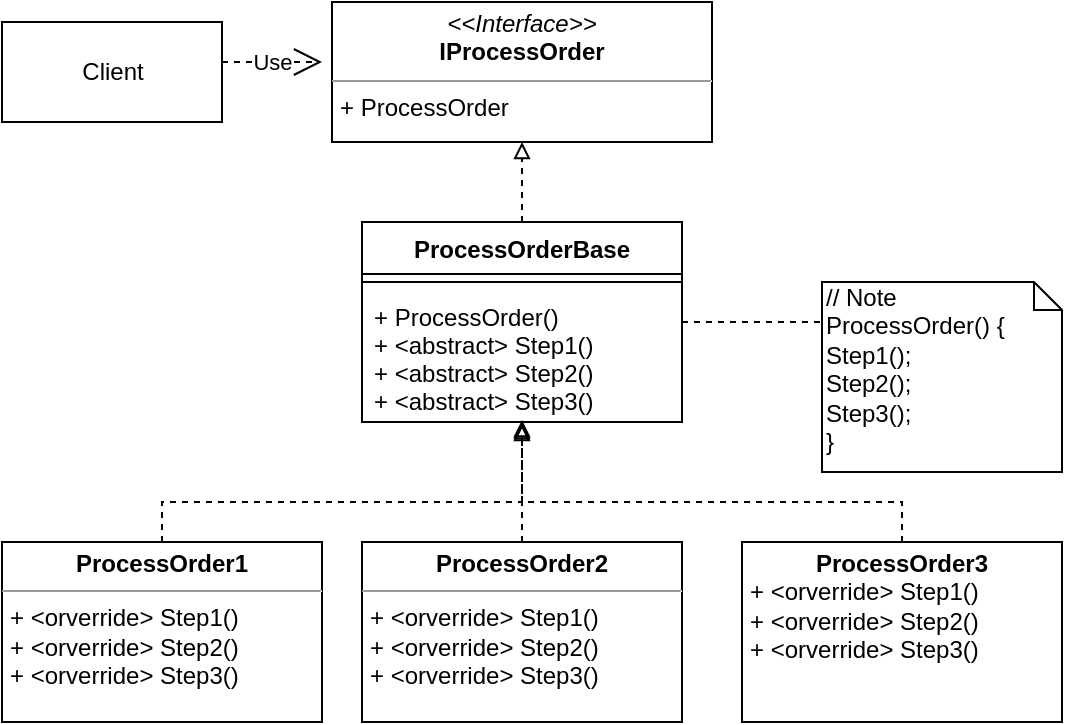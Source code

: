 <mxfile version="13.6.2" type="github" pages="2">
  <diagram id="hyDQ8p5QdGsoKMzmYH94" name="TemplateMethod">
    <mxGraphModel dx="1422" dy="713" grid="1" gridSize="10" guides="1" tooltips="1" connect="1" arrows="1" fold="1" page="1" pageScale="1" pageWidth="827" pageHeight="1169" math="0" shadow="0">
      <root>
        <mxCell id="0" />
        <mxCell id="1" parent="0" />
        <mxCell id="3XteY3ruMQP_n0V01nnD-1" value="&lt;p style=&quot;margin: 0px ; margin-top: 4px ; text-align: center&quot;&gt;&lt;i&gt;&amp;lt;&amp;lt;Interface&amp;gt;&amp;gt;&lt;/i&gt;&lt;br&gt;&lt;b&gt;IProcessOrder&lt;/b&gt;&lt;/p&gt;&lt;hr size=&quot;1&quot;&gt;&lt;p style=&quot;margin: 0px ; margin-left: 4px&quot;&gt;&lt;/p&gt;&lt;p style=&quot;margin: 0px ; margin-left: 4px&quot;&gt;+ ProcessOrder&lt;/p&gt;" style="verticalAlign=top;align=left;overflow=fill;fontSize=12;fontFamily=Helvetica;html=1;" parent="1" vertex="1">
          <mxGeometry x="325" y="80" width="190" height="70" as="geometry" />
        </mxCell>
        <mxCell id="3XteY3ruMQP_n0V01nnD-2" value="" style="edgeStyle=orthogonalEdgeStyle;rounded=0;orthogonalLoop=1;jettySize=auto;html=1;endArrow=block;endFill=0;dashed=1;" parent="1" source="3XteY3ruMQP_n0V01nnD-11" target="3XteY3ruMQP_n0V01nnD-1" edge="1">
          <mxGeometry relative="1" as="geometry" />
        </mxCell>
        <mxCell id="3XteY3ruMQP_n0V01nnD-3" value="// Note&lt;br&gt;ProcessOrder() {&lt;br&gt;Step1();&lt;br&gt;Step2();&lt;br&gt;Step3();&lt;br&gt;}" style="shape=note;whiteSpace=wrap;html=1;size=14;verticalAlign=top;align=left;spacingTop=-6;" parent="1" vertex="1">
          <mxGeometry x="570" y="220" width="120" height="95" as="geometry" />
        </mxCell>
        <mxCell id="3XteY3ruMQP_n0V01nnD-4" value="" style="edgeStyle=orthogonalEdgeStyle;rounded=0;orthogonalLoop=1;jettySize=auto;html=1;dashed=1;endArrow=none;endFill=0;" parent="1" source="3XteY3ruMQP_n0V01nnD-13" target="3XteY3ruMQP_n0V01nnD-3" edge="1">
          <mxGeometry relative="1" as="geometry">
            <Array as="points">
              <mxPoint x="530" y="240" />
              <mxPoint x="530" y="240" />
            </Array>
          </mxGeometry>
        </mxCell>
        <mxCell id="3XteY3ruMQP_n0V01nnD-5" style="edgeStyle=orthogonalEdgeStyle;rounded=0;orthogonalLoop=1;jettySize=auto;html=1;exitX=0.5;exitY=0;exitDx=0;exitDy=0;endArrow=block;endFill=0;dashed=1;" parent="1" source="3XteY3ruMQP_n0V01nnD-6" target="3XteY3ruMQP_n0V01nnD-13" edge="1">
          <mxGeometry relative="1" as="geometry">
            <Array as="points">
              <mxPoint x="240" y="330" />
              <mxPoint x="420" y="330" />
            </Array>
          </mxGeometry>
        </mxCell>
        <mxCell id="3XteY3ruMQP_n0V01nnD-6" value="&lt;p style=&quot;margin: 0px ; margin-top: 4px ; text-align: center&quot;&gt;&lt;b&gt;ProcessOrder1&lt;/b&gt;&lt;/p&gt;&lt;hr size=&quot;1&quot;&gt;&lt;p style=&quot;margin: 0px ; margin-left: 4px&quot;&gt;&lt;/p&gt;&lt;p style=&quot;margin: 0px ; margin-left: 4px&quot;&gt;+ &amp;lt;orverride&amp;gt; Step1()&lt;br style=&quot;padding: 0px ; margin: 0px&quot;&gt;&lt;/p&gt;&lt;p style=&quot;margin: 0px ; margin-left: 4px&quot;&gt;+ &amp;lt;orverride&amp;gt; Step2()&lt;br&gt;&lt;/p&gt;&lt;p style=&quot;margin: 0px ; margin-left: 4px&quot;&gt;+ &amp;lt;orverride&amp;gt; Step3()&lt;br&gt;&lt;/p&gt;" style="verticalAlign=top;align=left;overflow=fill;fontSize=12;fontFamily=Helvetica;html=1;" parent="1" vertex="1">
          <mxGeometry x="160" y="350" width="160" height="90" as="geometry" />
        </mxCell>
        <mxCell id="3XteY3ruMQP_n0V01nnD-7" style="edgeStyle=orthogonalEdgeStyle;rounded=0;orthogonalLoop=1;jettySize=auto;html=1;exitX=0.5;exitY=0;exitDx=0;exitDy=0;entryX=0.5;entryY=1.015;entryDx=0;entryDy=0;entryPerimeter=0;endArrow=block;endFill=0;dashed=1;" parent="1" source="3XteY3ruMQP_n0V01nnD-8" target="3XteY3ruMQP_n0V01nnD-13" edge="1">
          <mxGeometry relative="1" as="geometry" />
        </mxCell>
        <mxCell id="3XteY3ruMQP_n0V01nnD-8" value="&lt;p style=&quot;margin: 0px ; margin-top: 4px ; text-align: center&quot;&gt;&lt;b&gt;ProcessOrder2&lt;/b&gt;&lt;/p&gt;&lt;hr size=&quot;1&quot;&gt;&lt;p style=&quot;margin: 0px ; margin-left: 4px&quot;&gt;&lt;/p&gt;&lt;p style=&quot;margin: 0px ; margin-left: 4px&quot;&gt;+ &amp;lt;orverride&amp;gt; Step1()&lt;br style=&quot;padding: 0px ; margin: 0px&quot;&gt;&lt;/p&gt;&lt;p style=&quot;margin: 0px ; margin-left: 4px&quot;&gt;+ &amp;lt;orverride&amp;gt; Step2()&lt;br&gt;&lt;/p&gt;&lt;p style=&quot;margin: 0px ; margin-left: 4px&quot;&gt;+ &amp;lt;orverride&amp;gt; Step3()&lt;br&gt;&lt;/p&gt;" style="verticalAlign=top;align=left;overflow=fill;fontSize=12;fontFamily=Helvetica;html=1;" parent="1" vertex="1">
          <mxGeometry x="340" y="350" width="160" height="90" as="geometry" />
        </mxCell>
        <mxCell id="3XteY3ruMQP_n0V01nnD-9" style="edgeStyle=orthogonalEdgeStyle;rounded=0;orthogonalLoop=1;jettySize=auto;html=1;exitX=0.5;exitY=0;exitDx=0;exitDy=0;entryX=0.5;entryY=0.985;entryDx=0;entryDy=0;entryPerimeter=0;endArrow=block;endFill=0;dashed=1;" parent="1" source="3XteY3ruMQP_n0V01nnD-10" target="3XteY3ruMQP_n0V01nnD-13" edge="1">
          <mxGeometry relative="1" as="geometry">
            <Array as="points">
              <mxPoint x="610" y="330" />
              <mxPoint x="420" y="330" />
            </Array>
          </mxGeometry>
        </mxCell>
        <mxCell id="3XteY3ruMQP_n0V01nnD-10" value="&lt;p style=&quot;margin: 0px ; margin-top: 4px ; text-align: center&quot;&gt;&lt;b&gt;ProcessOrder3&lt;/b&gt;&lt;/p&gt;&lt;p style=&quot;margin: 0px ; margin-left: 4px&quot;&gt;&lt;/p&gt;&lt;p style=&quot;margin: 0px ; margin-left: 4px&quot;&gt;+ &amp;lt;orverride&amp;gt; Step1()&lt;br style=&quot;padding: 0px ; margin: 0px&quot;&gt;&lt;/p&gt;&lt;p style=&quot;margin: 0px ; margin-left: 4px&quot;&gt;+ &amp;lt;orverride&amp;gt; Step2()&lt;br&gt;&lt;/p&gt;&lt;p style=&quot;margin: 0px ; margin-left: 4px&quot;&gt;+ &amp;lt;orverride&amp;gt; Step3()&lt;br&gt;&lt;/p&gt;" style="verticalAlign=top;align=left;overflow=fill;fontSize=12;fontFamily=Helvetica;html=1;" parent="1" vertex="1">
          <mxGeometry x="530" y="350" width="160" height="90" as="geometry" />
        </mxCell>
        <mxCell id="3XteY3ruMQP_n0V01nnD-16" value="Client" style="html=1;" parent="1" vertex="1">
          <mxGeometry x="160" y="90" width="110" height="50" as="geometry" />
        </mxCell>
        <mxCell id="3XteY3ruMQP_n0V01nnD-11" value="ProcessOrderBase" style="swimlane;fontStyle=1;align=center;verticalAlign=top;childLayout=stackLayout;horizontal=1;startSize=26;horizontalStack=0;resizeParent=1;resizeParentMax=0;resizeLast=0;collapsible=1;marginBottom=0;" parent="1" vertex="1">
          <mxGeometry x="340" y="190" width="160" height="100" as="geometry" />
        </mxCell>
        <mxCell id="3XteY3ruMQP_n0V01nnD-12" value="" style="line;strokeWidth=1;fillColor=none;align=left;verticalAlign=middle;spacingTop=-1;spacingLeft=3;spacingRight=3;rotatable=0;labelPosition=right;points=[];portConstraint=eastwest;" parent="3XteY3ruMQP_n0V01nnD-11" vertex="1">
          <mxGeometry y="26" width="160" height="8" as="geometry" />
        </mxCell>
        <mxCell id="3XteY3ruMQP_n0V01nnD-13" value="+ ProcessOrder()&#xa;+ &lt;abstract&gt; Step1()&#xa;+ &lt;abstract&gt; Step2()&#xa;+ &lt;abstract&gt; Step3()" style="text;strokeColor=none;fillColor=none;align=left;verticalAlign=top;spacingLeft=4;spacingRight=4;overflow=hidden;rotatable=0;points=[[0,0.5],[1,0.5]];portConstraint=eastwest;" parent="3XteY3ruMQP_n0V01nnD-11" vertex="1">
          <mxGeometry y="34" width="160" height="66" as="geometry" />
        </mxCell>
        <mxCell id="5XETJSUHF5skTPHiFH_x-1" value="Use" style="endArrow=open;endSize=12;dashed=1;html=1;" edge="1" parent="1">
          <mxGeometry width="160" relative="1" as="geometry">
            <mxPoint x="270" y="110" as="sourcePoint" />
            <mxPoint x="320" y="110" as="targetPoint" />
          </mxGeometry>
        </mxCell>
      </root>
    </mxGraphModel>
  </diagram>
  <diagram id="Rw8_aGwFY4zZqJ4O0d2b" name="Strategy">
    <mxGraphModel dx="1422" dy="713" grid="1" gridSize="10" guides="1" tooltips="1" connect="1" arrows="1" fold="1" page="1" pageScale="1" pageWidth="827" pageHeight="1169" math="0" shadow="0">
      <root>
        <mxCell id="A5jUXEzRScJBdnLrt7Eo-0" />
        <mxCell id="A5jUXEzRScJBdnLrt7Eo-1" parent="A5jUXEzRScJBdnLrt7Eo-0" />
        <mxCell id="VICFzYuJwMxnhmEGJp7U-0" value="&lt;p style=&quot;margin: 0px ; margin-top: 4px ; text-align: center&quot;&gt;&lt;i&gt;&amp;lt;&amp;lt;Interface&amp;gt;&amp;gt;&lt;/i&gt;&lt;br&gt;&lt;b&gt;IEncryptionStrategy&lt;/b&gt;&lt;/p&gt;&lt;hr size=&quot;1&quot;&gt;&lt;p style=&quot;margin: 0px ; margin-left: 4px&quot;&gt;&lt;/p&gt;&lt;p style=&quot;margin: 0px ; margin-left: 4px&quot;&gt;+ Encrypt()&lt;br&gt;&lt;/p&gt;" style="verticalAlign=top;align=left;overflow=fill;fontSize=12;fontFamily=Helvetica;html=1;" vertex="1" parent="A5jUXEzRScJBdnLrt7Eo-1">
          <mxGeometry x="425" y="110" width="190" height="80" as="geometry" />
        </mxCell>
        <mxCell id="NTwcNsdrAWFaWX9jaS6c-4" style="edgeStyle=orthogonalEdgeStyle;rounded=0;orthogonalLoop=1;jettySize=auto;html=1;endArrow=block;endFill=0;dashed=1;" edge="1" parent="A5jUXEzRScJBdnLrt7Eo-1" source="VICFzYuJwMxnhmEGJp7U-3">
          <mxGeometry relative="1" as="geometry">
            <mxPoint x="520" y="190" as="targetPoint" />
            <Array as="points">
              <mxPoint x="320" y="220" />
              <mxPoint x="520" y="220" />
            </Array>
          </mxGeometry>
        </mxCell>
        <mxCell id="VICFzYuJwMxnhmEGJp7U-3" value="&lt;p style=&quot;margin: 0px ; margin-top: 4px ; text-align: center&quot;&gt;&lt;b&gt;DESEncryption&lt;/b&gt;&lt;/p&gt;&lt;hr size=&quot;1&quot;&gt;&lt;p style=&quot;margin: 0px ; margin-left: 4px&quot;&gt;&lt;/p&gt;&lt;p style=&quot;margin: 0px ; margin-left: 4px&quot;&gt;+ Encrypt()&lt;/p&gt;" style="verticalAlign=top;align=left;overflow=fill;fontSize=12;fontFamily=Helvetica;html=1;" vertex="1" parent="A5jUXEzRScJBdnLrt7Eo-1">
          <mxGeometry x="240" y="240" width="160" height="60" as="geometry" />
        </mxCell>
        <mxCell id="NTwcNsdrAWFaWX9jaS6c-3" value="" style="edgeStyle=orthogonalEdgeStyle;rounded=0;orthogonalLoop=1;jettySize=auto;html=1;endArrow=block;endFill=0;dashed=1;" edge="1" parent="A5jUXEzRScJBdnLrt7Eo-1" source="VICFzYuJwMxnhmEGJp7U-4" target="VICFzYuJwMxnhmEGJp7U-0">
          <mxGeometry relative="1" as="geometry" />
        </mxCell>
        <mxCell id="VICFzYuJwMxnhmEGJp7U-4" value="&lt;p style=&quot;margin: 0px ; margin-top: 4px ; text-align: center&quot;&gt;&lt;b&gt;AESEncryption&lt;/b&gt;&lt;/p&gt;&lt;hr size=&quot;1&quot;&gt;&lt;p style=&quot;margin: 0px ; margin-left: 4px&quot;&gt;&lt;/p&gt;&lt;p style=&quot;margin: 0px ; margin-left: 4px&quot;&gt;+ Encrypt()&lt;/p&gt;" style="verticalAlign=top;align=left;overflow=fill;fontSize=12;fontFamily=Helvetica;html=1;" vertex="1" parent="A5jUXEzRScJBdnLrt7Eo-1">
          <mxGeometry x="440" y="240" width="160" height="60" as="geometry" />
        </mxCell>
        <mxCell id="NTwcNsdrAWFaWX9jaS6c-2" style="edgeStyle=orthogonalEdgeStyle;rounded=0;orthogonalLoop=1;jettySize=auto;html=1;exitX=0.5;exitY=0;exitDx=0;exitDy=0;entryX=0.5;entryY=1;entryDx=0;entryDy=0;endArrow=block;endFill=0;dashed=1;" edge="1" parent="A5jUXEzRScJBdnLrt7Eo-1" source="VICFzYuJwMxnhmEGJp7U-5" target="VICFzYuJwMxnhmEGJp7U-0">
          <mxGeometry relative="1" as="geometry">
            <Array as="points">
              <mxPoint x="720" y="220" />
              <mxPoint x="520" y="220" />
            </Array>
          </mxGeometry>
        </mxCell>
        <mxCell id="VICFzYuJwMxnhmEGJp7U-5" value="&lt;p style=&quot;margin: 0px ; margin-top: 4px ; text-align: center&quot;&gt;&lt;b&gt;RSAEncryption&lt;/b&gt;&lt;/p&gt;&lt;hr size=&quot;1&quot;&gt;&lt;p style=&quot;margin: 0px ; margin-left: 4px&quot;&gt;&lt;/p&gt;&lt;p style=&quot;margin: 0px ; margin-left: 4px&quot;&gt;+ Encrypt()&lt;/p&gt;" style="verticalAlign=top;align=left;overflow=fill;fontSize=12;fontFamily=Helvetica;html=1;" vertex="1" parent="A5jUXEzRScJBdnLrt7Eo-1">
          <mxGeometry x="640" y="240" width="160" height="60" as="geometry" />
        </mxCell>
        <mxCell id="NTwcNsdrAWFaWX9jaS6c-6" value="&lt;p style=&quot;margin: 0px ; margin-top: 4px ; text-align: center&quot;&gt;&lt;b&gt;Context&lt;/b&gt;&lt;/p&gt;&lt;hr size=&quot;1&quot;&gt;&lt;p style=&quot;margin: 0px ; margin-left: 4px&quot;&gt;+ encryptionStrategy: IEncryptionStrategy&lt;/p&gt;&lt;br&gt;&lt;hr size=&quot;1&quot;&gt;&lt;p style=&quot;margin: 0px ; margin-left: 4px&quot;&gt;+ Action()&lt;/p&gt;" style="verticalAlign=top;align=left;overflow=fill;fontSize=12;fontFamily=Helvetica;html=1;" vertex="1" parent="A5jUXEzRScJBdnLrt7Eo-1">
          <mxGeometry x="90" y="100" width="230" height="90" as="geometry" />
        </mxCell>
        <mxCell id="f8_V4I1b6eKNDUO0CLL1-0" value="" style="edgeStyle=orthogonalEdgeStyle;rounded=0;orthogonalLoop=1;jettySize=auto;html=1;dashed=1;endArrow=none;endFill=0;" edge="1" parent="A5jUXEzRScJBdnLrt7Eo-1" source="NTwcNsdrAWFaWX9jaS6c-9" target="NTwcNsdrAWFaWX9jaS6c-6">
          <mxGeometry relative="1" as="geometry" />
        </mxCell>
        <mxCell id="NTwcNsdrAWFaWX9jaS6c-9" value="// Note&lt;br&gt;Action() {&lt;br&gt;&lt;span&gt;encryptionStrategy.Encrypt()&lt;/span&gt;&lt;br&gt;}" style="shape=note;whiteSpace=wrap;html=1;size=14;verticalAlign=top;align=left;spacingTop=-6;" vertex="1" parent="A5jUXEzRScJBdnLrt7Eo-1">
          <mxGeometry x="40" y="220" width="160" height="80" as="geometry" />
        </mxCell>
        <mxCell id="9NZBpCf8u1WDUeXhQbGf-0" value="1" style="endArrow=open;html=1;endSize=12;startArrow=diamondThin;startSize=14;startFill=0;edgeStyle=orthogonalEdgeStyle;align=left;verticalAlign=bottom;entryX=0;entryY=0.5;entryDx=0;entryDy=0;" edge="1" parent="A5jUXEzRScJBdnLrt7Eo-1" target="VICFzYuJwMxnhmEGJp7U-0">
          <mxGeometry x="-1" y="3" relative="1" as="geometry">
            <mxPoint x="320" y="150" as="sourcePoint" />
            <mxPoint x="480" y="150" as="targetPoint" />
          </mxGeometry>
        </mxCell>
      </root>
    </mxGraphModel>
  </diagram>
</mxfile>
